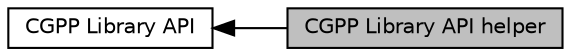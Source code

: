 digraph "CGPP Library API helper"
{
  bgcolor="transparent";
  edge [fontname="Helvetica",fontsize="10",labelfontname="Helvetica",labelfontsize="10"];
  node [fontname="Helvetica",fontsize="10",shape=box];
  rankdir=LR;
  Node2 [label="CGPP Library API",height=0.2,width=0.4,color="black",URL="$d6/dbe/group__cgpp-api.html",tooltip="CGPP Library API, in file cnngen_prep.h."];
  Node1 [label="CGPP Library API helper",height=0.2,width=0.4,color="black", fillcolor="grey75", style="filled", fontcolor="black",tooltip="CGPP Helper, in file cnngen_prep.h."];
  Node2->Node1 [shape=plaintext, dir="back", style="solid"];
}
